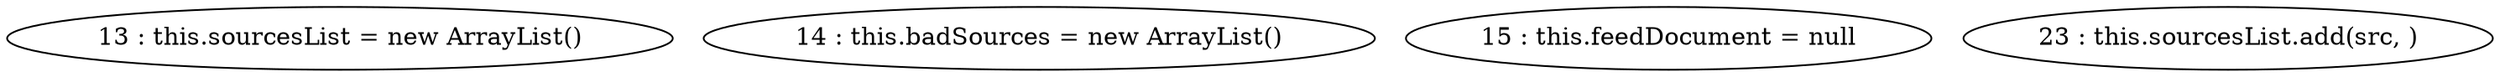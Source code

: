 digraph G {
"13 : this.sourcesList = new ArrayList()"
"14 : this.badSources = new ArrayList()"
"15 : this.feedDocument = null"
"23 : this.sourcesList.add(src, )"
}